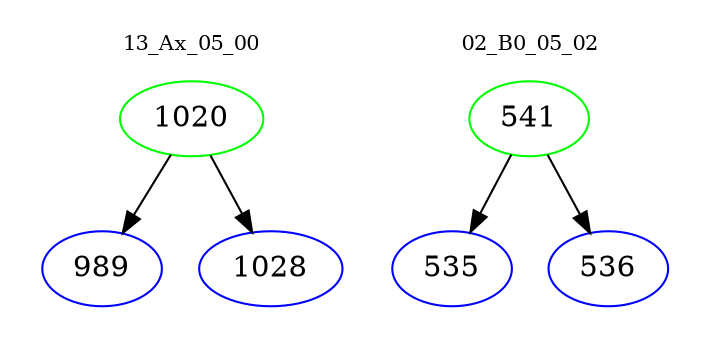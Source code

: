 digraph{
subgraph cluster_0 {
color = white
label = "13_Ax_05_00";
fontsize=10;
T0_1020 [label="1020", color="green"]
T0_1020 -> T0_989 [color="black"]
T0_989 [label="989", color="blue"]
T0_1020 -> T0_1028 [color="black"]
T0_1028 [label="1028", color="blue"]
}
subgraph cluster_1 {
color = white
label = "02_B0_05_02";
fontsize=10;
T1_541 [label="541", color="green"]
T1_541 -> T1_535 [color="black"]
T1_535 [label="535", color="blue"]
T1_541 -> T1_536 [color="black"]
T1_536 [label="536", color="blue"]
}
}
